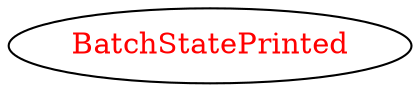 digraph dependencyGraph {
 concentrate=true;
 ranksep="2.0";
 rankdir="LR"; 
 splines="ortho";
"BatchStatePrinted" [fontcolor="red"];
}